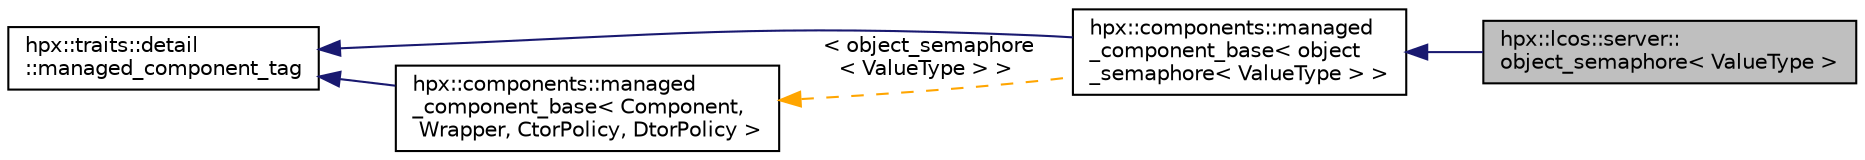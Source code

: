 digraph "hpx::lcos::server::object_semaphore&lt; ValueType &gt;"
{
  edge [fontname="Helvetica",fontsize="10",labelfontname="Helvetica",labelfontsize="10"];
  node [fontname="Helvetica",fontsize="10",shape=record];
  rankdir="LR";
  Node4 [label="hpx::lcos::server::\lobject_semaphore\< ValueType \>",height=0.2,width=0.4,color="black", fillcolor="grey75", style="filled", fontcolor="black"];
  Node5 -> Node4 [dir="back",color="midnightblue",fontsize="10",style="solid",fontname="Helvetica"];
  Node5 [label="hpx::components::managed\l_component_base\< object\l_semaphore\< ValueType \> \>",height=0.2,width=0.4,color="black", fillcolor="white", style="filled",URL="$d1/d7b/classhpx_1_1components_1_1managed__component__base.html"];
  Node6 -> Node5 [dir="back",color="midnightblue",fontsize="10",style="solid",fontname="Helvetica"];
  Node6 [label="hpx::traits::detail\l::managed_component_tag",height=0.2,width=0.4,color="black", fillcolor="white", style="filled",URL="$df/d31/structhpx_1_1traits_1_1detail_1_1managed__component__tag.html"];
  Node7 -> Node5 [dir="back",color="orange",fontsize="10",style="dashed",label=" \< object_semaphore\l\< ValueType \> \>" ,fontname="Helvetica"];
  Node7 [label="hpx::components::managed\l_component_base\< Component,\l Wrapper, CtorPolicy, DtorPolicy \>",height=0.2,width=0.4,color="black", fillcolor="white", style="filled",URL="$d1/d7b/classhpx_1_1components_1_1managed__component__base.html"];
  Node6 -> Node7 [dir="back",color="midnightblue",fontsize="10",style="solid",fontname="Helvetica"];
}
